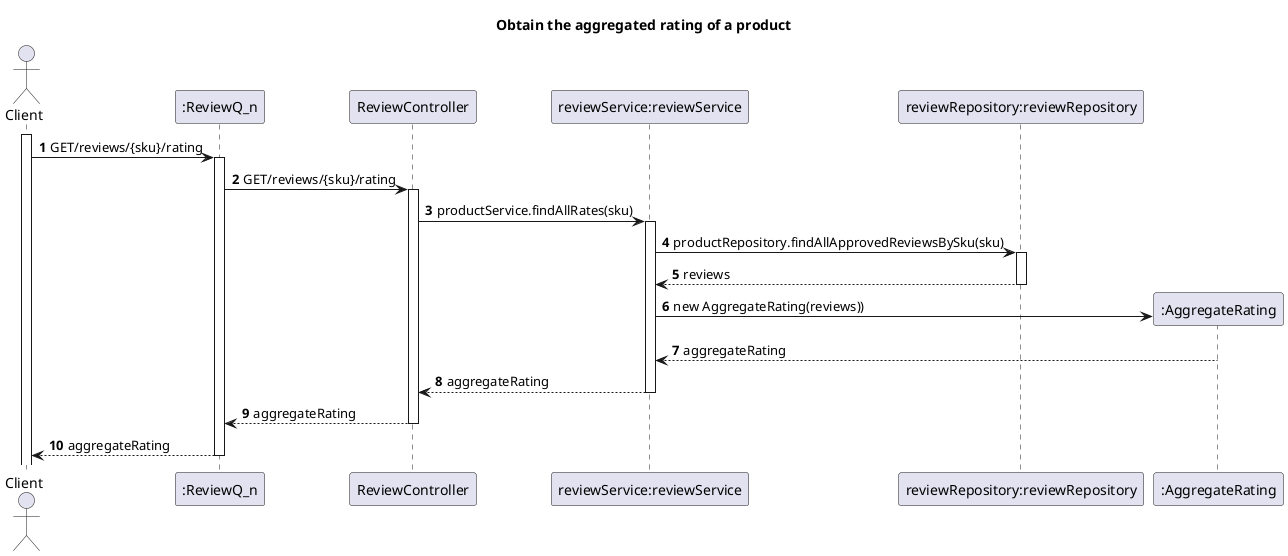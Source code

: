 @startuml
'https://plantuml.com/sequence-diagram

title Obtain the aggregated rating of a product

autoactivate on
autonumber

actor "Client" as Client
participant ":ReviewQ_n" as reviewQ
participant "ReviewController" as Ctrl
participant "reviewService:reviewService" as Svc
participant "reviewRepository:reviewRepository" as Repo
participant ":AggregateRating" as aggregateRating

activate Client

Client -> reviewQ : GET/reviews/{sku}/rating
reviewQ -> Ctrl: GET/reviews/{sku}/rating
Ctrl -> Svc : productService.findAllRates(sku)
Svc -> Repo: productRepository.findAllApprovedReviewsBySku(sku)
Repo --> Svc: reviews
Svc -> aggregateRating**: new AggregateRating(reviews))
aggregateRating --> Svc: aggregateRating
Svc --> Ctrl: aggregateRating
Ctrl --> reviewQ: aggregateRating
reviewQ --> Client: aggregateRating





@enduml

